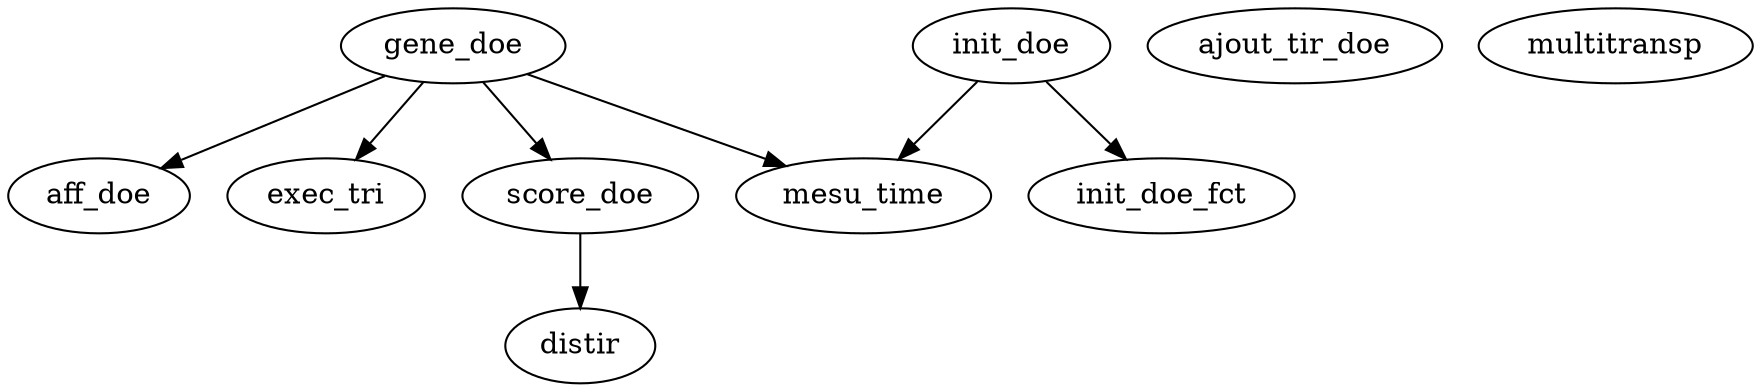 /* Created by mdot for Matlab */
digraph m2html {
  gene_doe -> aff_doe;
  gene_doe -> exec_tri;
  gene_doe -> mesu_time;
  gene_doe -> score_doe;
  init_doe -> init_doe_fct;
  init_doe -> mesu_time;
  score_doe -> distir;

  aff_doe [URL="aff_doe.html"];
  ajout_tir_doe [URL="ajout_tir_doe.html"];
  distir [URL="distir.html"];
  exec_tri [URL="exec_tri.html"];
  gene_doe [URL="gene_doe.html"];
  init_doe [URL="init_doe.html"];
  init_doe_fct [URL="init_doe_fct.html"];
  mesu_time [URL="mesu_time.html"];
  multitransp [URL="multitransp.html"];
  score_doe [URL="score_doe.html"];
}
